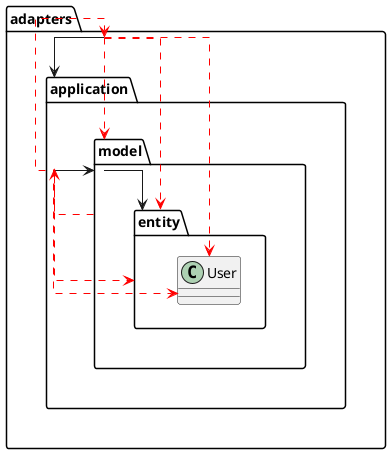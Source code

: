 @startuml
skinparam linetype ortho
package adapters {
    package application {
        package model {
            package entity {
                class User {
                }
            }
        }
    }
}
adapters --> application
application --> model
model --> entity
model .[#red].> application
application .[#red].> entity
application .[#red].> User
application .[#red].> adapters
adapters .[#red].> model
adapters .[#red].> entity
adapters .[#red].> User
@enduml